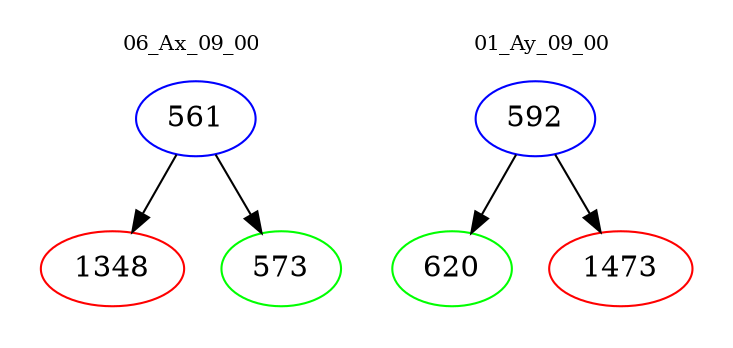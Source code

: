 digraph{
subgraph cluster_0 {
color = white
label = "06_Ax_09_00";
fontsize=10;
T0_561 [label="561", color="blue"]
T0_561 -> T0_1348 [color="black"]
T0_1348 [label="1348", color="red"]
T0_561 -> T0_573 [color="black"]
T0_573 [label="573", color="green"]
}
subgraph cluster_1 {
color = white
label = "01_Ay_09_00";
fontsize=10;
T1_592 [label="592", color="blue"]
T1_592 -> T1_620 [color="black"]
T1_620 [label="620", color="green"]
T1_592 -> T1_1473 [color="black"]
T1_1473 [label="1473", color="red"]
}
}
